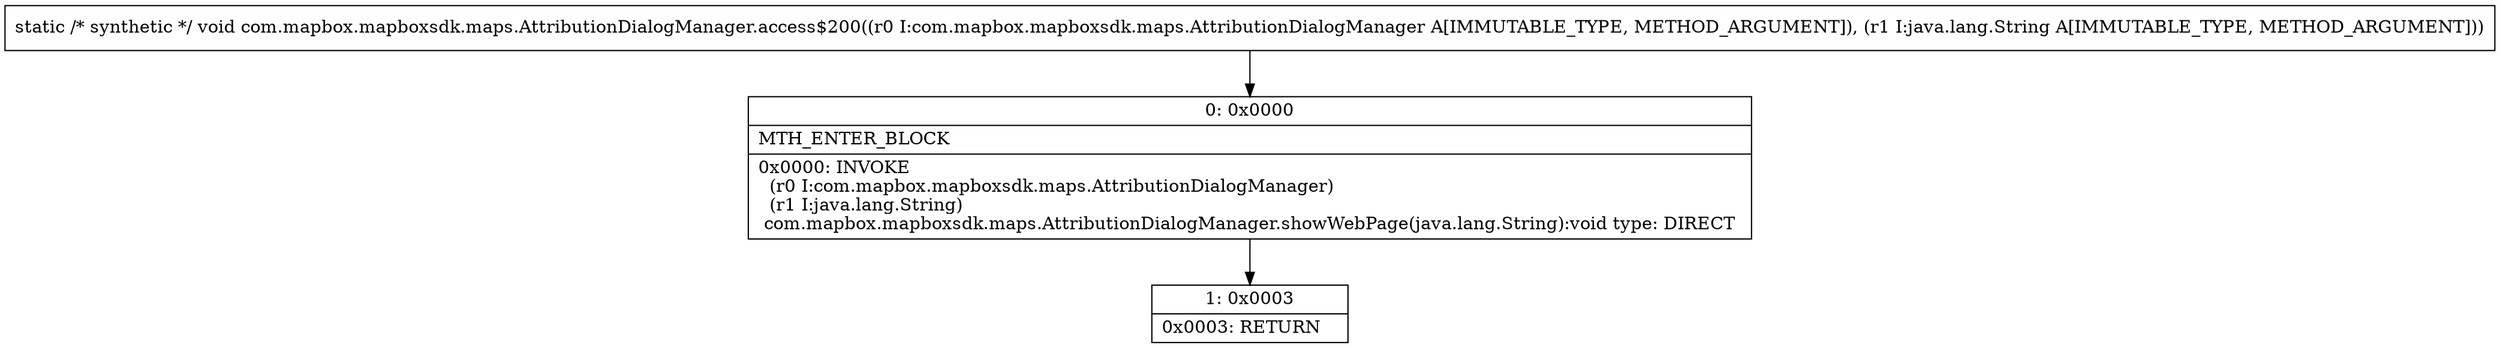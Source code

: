 digraph "CFG forcom.mapbox.mapboxsdk.maps.AttributionDialogManager.access$200(Lcom\/mapbox\/mapboxsdk\/maps\/AttributionDialogManager;Ljava\/lang\/String;)V" {
Node_0 [shape=record,label="{0\:\ 0x0000|MTH_ENTER_BLOCK\l|0x0000: INVOKE  \l  (r0 I:com.mapbox.mapboxsdk.maps.AttributionDialogManager)\l  (r1 I:java.lang.String)\l com.mapbox.mapboxsdk.maps.AttributionDialogManager.showWebPage(java.lang.String):void type: DIRECT \l}"];
Node_1 [shape=record,label="{1\:\ 0x0003|0x0003: RETURN   \l}"];
MethodNode[shape=record,label="{static \/* synthetic *\/ void com.mapbox.mapboxsdk.maps.AttributionDialogManager.access$200((r0 I:com.mapbox.mapboxsdk.maps.AttributionDialogManager A[IMMUTABLE_TYPE, METHOD_ARGUMENT]), (r1 I:java.lang.String A[IMMUTABLE_TYPE, METHOD_ARGUMENT])) }"];
MethodNode -> Node_0;
Node_0 -> Node_1;
}

